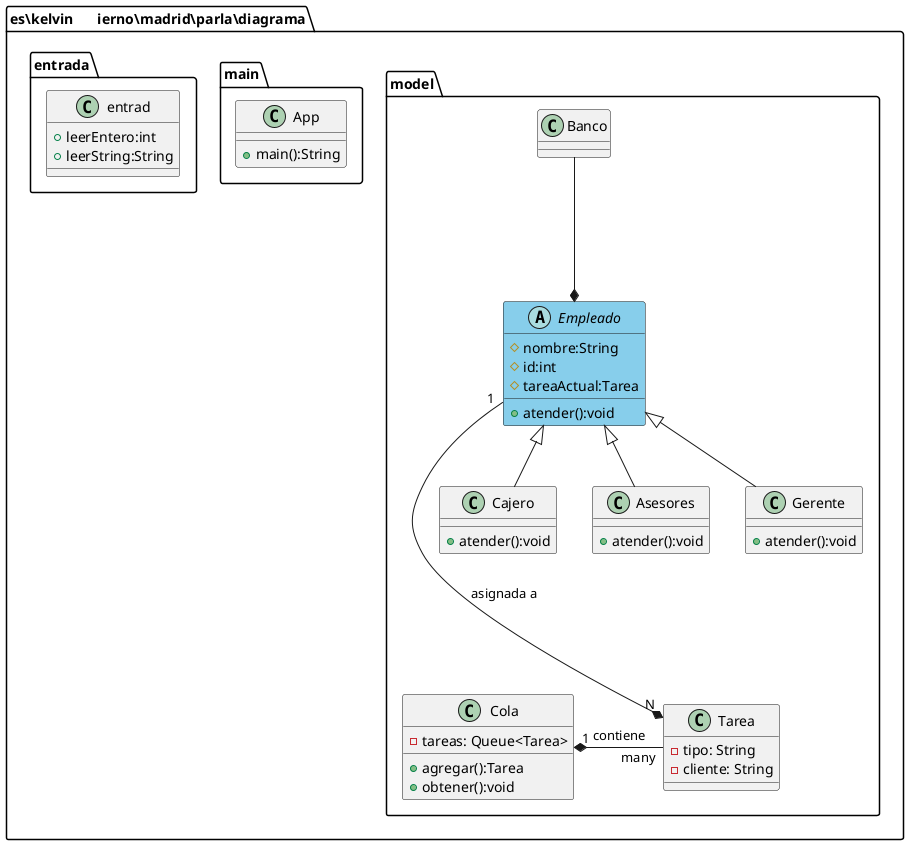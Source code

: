 @startuml
package es\kelvin\tierno\madrid\parla\diagrama{
    package model{
        class Banco{}
        abstract Empleado #SkyBlue{
            #nombre:String
            #id:int
            #tareaActual:Tarea
            +atender():void
        }
        class Cajero extends Empleado{
            +atender():void
        }
        class Asesores extends Empleado{
            +atender():void
        }
        class Gerente extends Empleado{
            +atender():void
        }
        class Tarea{
            -tipo: String
            -cliente: String
        }
        class Cola{
            -tareas: Queue<Tarea>
            +agregar():Tarea
            +obtener():void
        }


    }
    package main{
        class App{
            +main():String
        }
    }

    package entrada{
        class entrad{
            +leerEntero:int
            +leerString:String
        }
    }

    Banco ---* Empleado
    Empleado "1" ----* "N"Tarea:asignada a
    Cola "1" *-right- "many" Tarea : contiene
}


@enduml